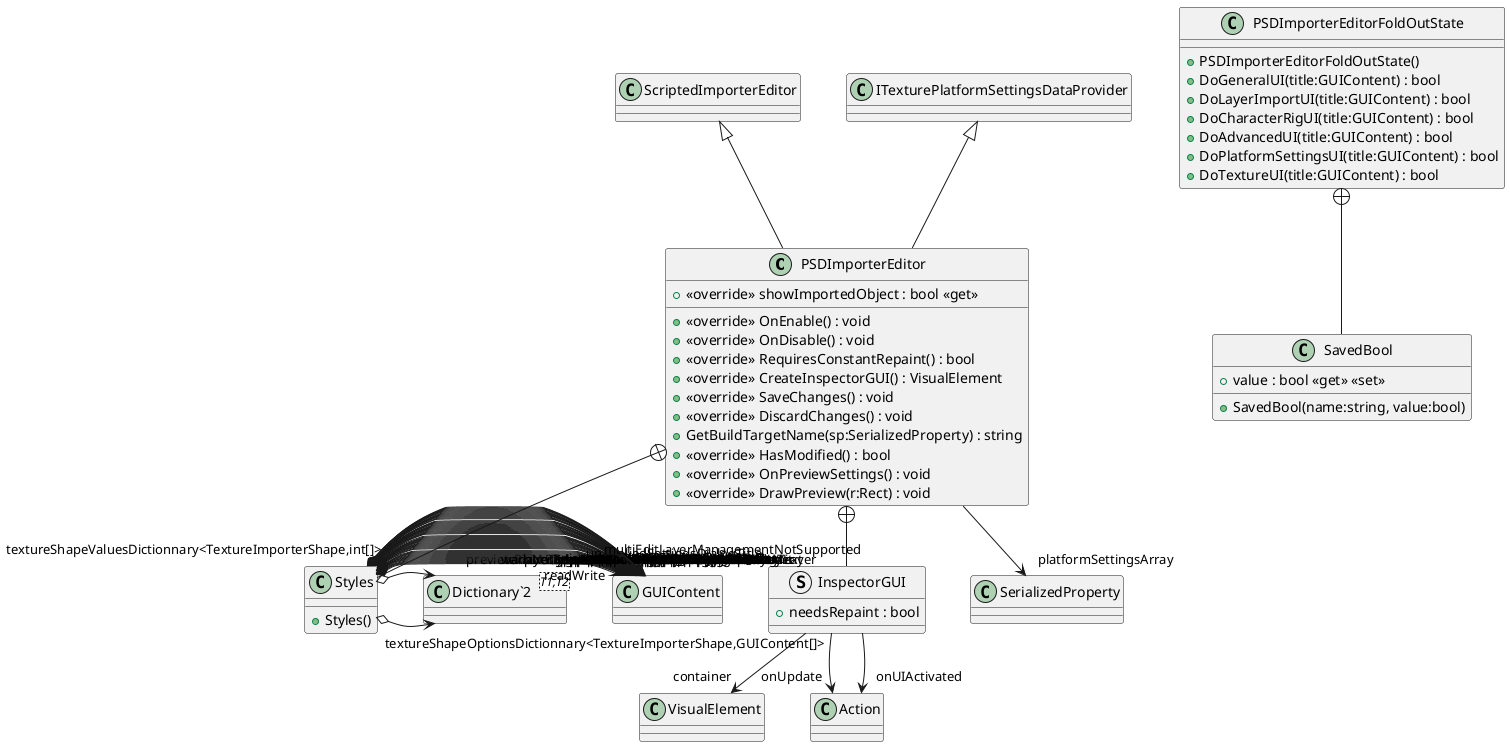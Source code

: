 @startuml
class PSDImporterEditor {
    + <<override>> OnEnable() : void
    + <<override>> OnDisable() : void
    + <<override>> RequiresConstantRepaint() : bool
    + <<override>> CreateInspectorGUI() : VisualElement
    + <<override>> SaveChanges() : void
    + <<override>> DiscardChanges() : void
    + GetBuildTargetName(sp:SerializedProperty) : string
    + <<override>> showImportedObject : bool <<get>>
    + <<override>> HasModified() : bool
    + <<override>> OnPreviewSettings() : void
    + <<override>> DrawPreview(r:Rect) : void
}
class PSDImporterEditorFoldOutState {
    + PSDImporterEditorFoldOutState()
    + DoGeneralUI(title:GUIContent) : bool
    + DoLayerImportUI(title:GUIContent) : bool
    + DoCharacterRigUI(title:GUIContent) : bool
    + DoAdvancedUI(title:GUIContent) : bool
    + DoPlatformSettingsUI(title:GUIContent) : bool
    + DoTextureUI(title:GUIContent) : bool
}
struct InspectorGUI {
    + needsRepaint : bool
}
class Styles {
    + Styles()
}
class SavedBool {
    + SavedBool(name:string, value:bool)
    + value : bool <<get>> <<set>>
}
class "Dictionary`2"<T1,T2> {
}
ScriptedImporterEditor <|-- PSDImporterEditor
ITexturePlatformSettingsDataProvider <|-- PSDImporterEditor
PSDImporterEditor --> "platformSettingsArray" SerializedProperty
PSDImporterEditor +-- InspectorGUI
InspectorGUI --> "container" VisualElement
InspectorGUI --> "onUpdate" Action
InspectorGUI --> "onUIActivated" Action
PSDImporterEditor +-- Styles
Styles o-> "padding" GUIContent
Styles o-> "spriteSizeExpand" GUIContent
Styles o-> "previewPivotButtonContent" GUIContent
Styles o-> "textureTypeTitle" GUIContent
Styles o-> "textureShapeOptionsDictionnary<TextureImporterShape,GUIContent[]>" "Dictionary`2"
Styles o-> "textureShapeValuesDictionnary<TextureImporterShape,int[]>" "Dictionary`2"
Styles o-> "filterMode" GUIContent
Styles o-> "mipmapFadeOutToggle" GUIContent
Styles o-> "mipmapFadeOut" GUIContent
Styles o-> "readWrite" GUIContent
Styles o-> "alphaSource" GUIContent
Styles o-> "generateMipMaps" GUIContent
Styles o-> "sRGBTexture" GUIContent
Styles o-> "borderMipMaps" GUIContent
Styles o-> "mipMapsPreserveCoverage" GUIContent
Styles o-> "alphaTestReferenceValue" GUIContent
Styles o-> "mipMapFilter" GUIContent
Styles o-> "npot" GUIContent
Styles o-> "spriteMode" GUIContent
Styles o-> "spritePixelsPerUnit" GUIContent
Styles o-> "spriteExtrude" GUIContent
Styles o-> "spriteMeshType" GUIContent
Styles o-> "spriteAlignment" GUIContent
Styles o-> "characterAlignment" GUIContent
Styles o-> "warpNotSupportWarning" GUIContent
Styles o-> "anisoLevelLabel" GUIContent
Styles o-> "anisotropicDisableInfo" GUIContent
Styles o-> "anisotropicForceEnableInfo" GUIContent
Styles o-> "unappliedSettingsDialogTitle" GUIContent
Styles o-> "unappliedSettingsDialogContent" GUIContent
Styles o-> "applyButtonLabel" GUIContent
Styles o-> "cancelButtonLabel" GUIContent
Styles o-> "spriteEditorButtonLabel" GUIContent
Styles o-> "resliceFromLayerWarning" GUIContent
Styles o-> "alphaIsTransparency" GUIContent
Styles o-> "advancedHeaderText" GUIContent
Styles o-> "platformSettingsHeaderText" GUIContent
Styles o-> "wrapModeLabel" GUIContent
Styles o-> "wrapU" GUIContent
Styles o-> "wrapV" GUIContent
Styles o-> "wrapW" GUIContent
Styles o-> "layerMapping" GUIContent
Styles o-> "generatePhysicsShape" GUIContent
Styles o-> "importHiddenLayer" GUIContent
Styles o-> "mosaicLayers" GUIContent
Styles o-> "characterMode" GUIContent
Styles o-> "layerGroupLabel" GUIContent
Styles o-> "resliceFromLayer" GUIContent
Styles o-> "paperDollMode" GUIContent
Styles o-> "keepDuplicateSpriteName" GUIContent
Styles o-> "mainSkeletonName" GUIContent
Styles o-> "generalHeaderText" GUIContent
Styles o-> "layerImportHeaderText" GUIContent
Styles o-> "characterRigHeaderText" GUIContent
Styles o-> "textureHeaderText" GUIContent
Styles o-> "multiEditLayerManagementNotSupported" GUIContent
Styles o-> "swizzle" GUIContent
PSDImporterEditorFoldOutState +-- SavedBool
@enduml
